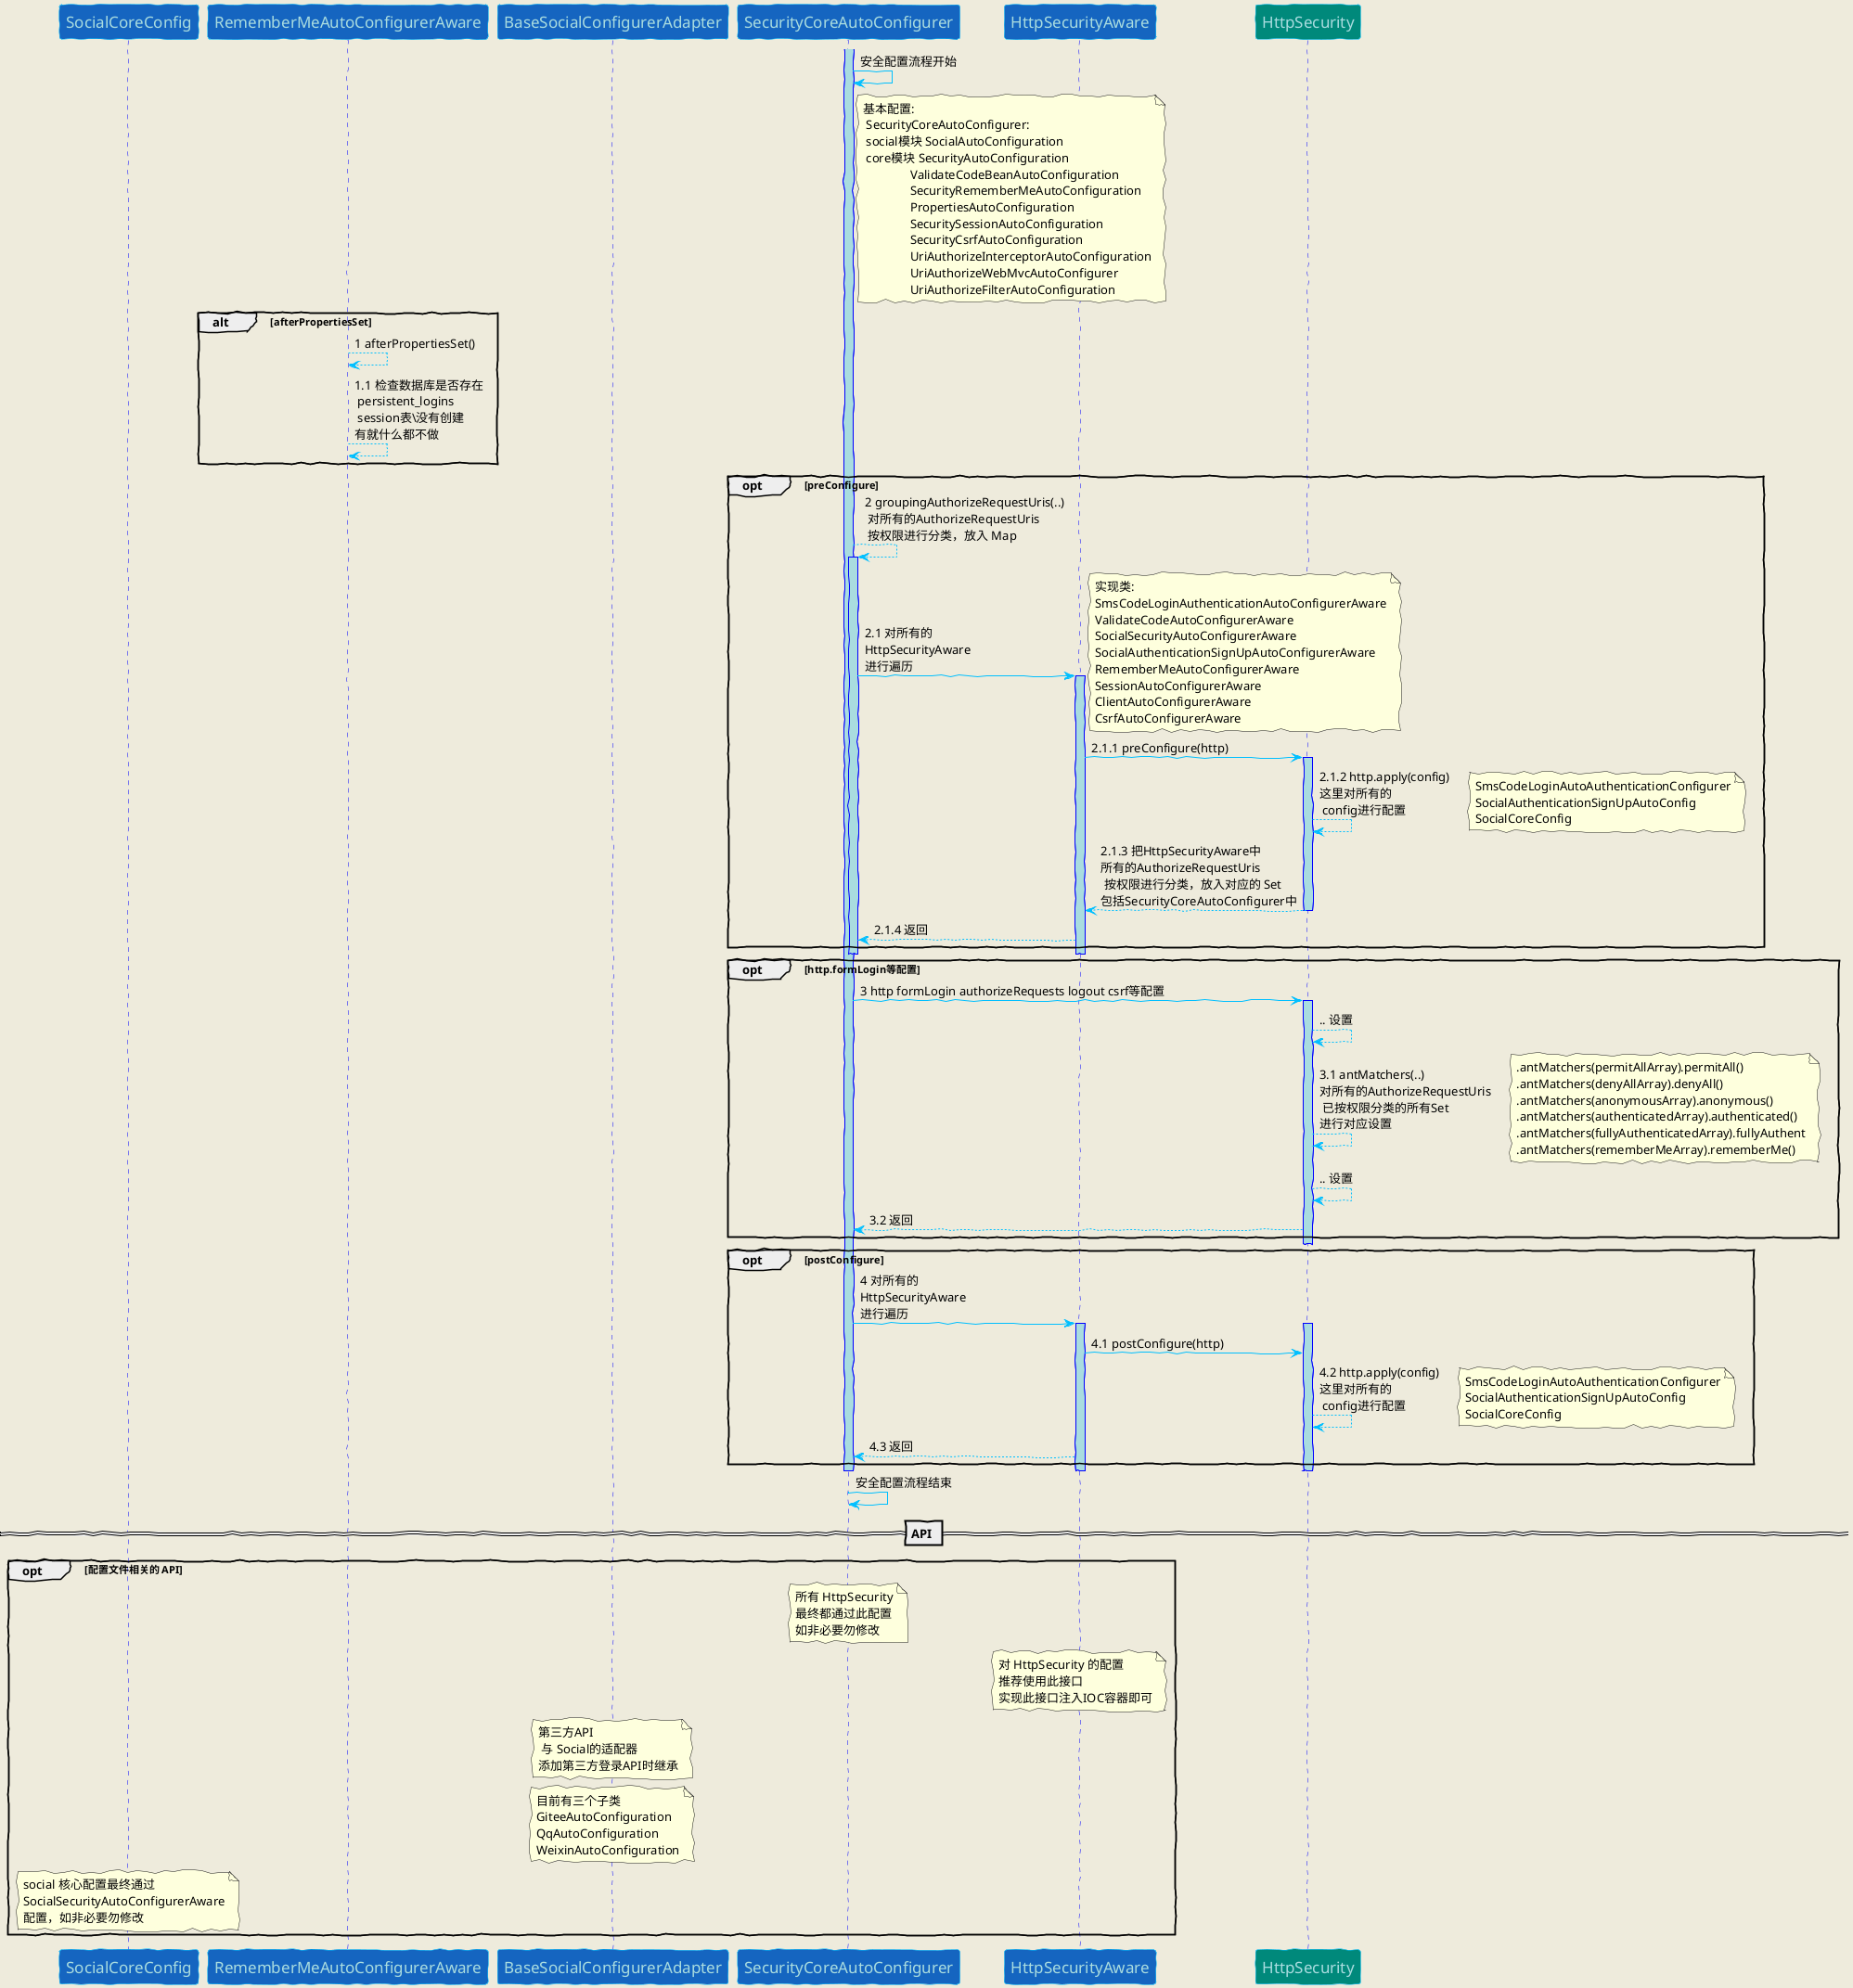 @startuml

skinparam backgroundColor #EEEBDC
skinparam handwritten true
skinparam sequence {
ArrowColor DeepSkyBlue
ActorBorderColor DeepSkyBlue
LifeLineBorderColor blue
LifeLineBackgroundColor #A9DCDF
ParticipantBorderColor DeepSkyBlue
ParticipantBackgroundColor #00897b
ParticipantFontName Impact
ParticipantFontSize 17
ParticipantFontColor #A9DCDF
ActorBackgroundColor aqua
ActorFontColor DeepSkyBlue
ActorFontSize 17
ActorFontName Aapex
}
participant "SocialCoreConfig"  #1565c0
participant "RememberMeAutoConfigurerAware"  #1565c0

participant "BaseSocialConfigurerAdapter"  #1565c0

participant "SecurityCoreAutoConfigurer" #1565c0
SecurityCoreAutoConfigurer -> SecurityCoreAutoConfigurer: 安全配置流程开始
note right SecurityCoreAutoConfigurer: 基本配置:\n SecurityCoreAutoConfigurer: \n\
 social模块 SocialAutoConfiguration\n core模块 SecurityAutoConfiguration\n\
               ValidateCodeBeanAutoConfiguration\n               SecurityRememberMeAutoConfiguration\n\
               PropertiesAutoConfiguration\n\                SecuritySessionAutoConfiguration\n\
               SecurityCsrfAutoConfiguration\n\                UriAuthorizeInterceptorAutoConfiguration\n\
               UriAuthorizeWebMvcAutoConfigurer\n\                UriAuthorizeFilterAutoConfiguration
alt afterPropertiesSet
RememberMeAutoConfigurerAware --> RememberMeAutoConfigurerAware: 1 afterPropertiesSet()
RememberMeAutoConfigurerAware --> RememberMeAutoConfigurerAware: 1.1 检查数据库是否存在\n persistent_logins\n session表\没有创建\n有就什么都不做
end
activate SecurityCoreAutoConfigurer
opt preConfigure
SecurityCoreAutoConfigurer --> SecurityCoreAutoConfigurer: 2 groupingAuthorizeRequestUris(..)\n 对所有的AuthorizeRequestUris\n 按权限进行分类，放入 Map
activate SecurityCoreAutoConfigurer
participant "HttpSecurityAware" #1565c0
SecurityCoreAutoConfigurer -> HttpSecurityAware: 2.1 对所有的\nHttpSecurityAware\n进行遍历
activate HttpSecurityAware
note right : 实现类:\n\
SmsCodeLoginAuthenticationAutoConfigurerAware\n\
ValidateCodeAutoConfigurerAware\n\
SocialSecurityAutoConfigurerAware\n\
SocialAuthenticationSignUpAutoConfigurerAware\n\
RememberMeAutoConfigurerAware\n\
SessionAutoConfigurerAware\n\
ClientAutoConfigurerAware\n\
CsrfAutoConfigurerAware
HttpSecurityAware -> HttpSecurity: 2.1.1 preConfigure(http)
activate HttpSecurity
HttpSecurity --> HttpSecurity: 2.1.2 http.apply(config)\n这里对所有的\n config进行配置
note right : SmsCodeLoginAutoAuthenticationConfigurer\n\
SocialAuthenticationSignUpAutoConfig\n\
SocialCoreConfig
HttpSecurity --> HttpSecurityAware: 2.1.3 把HttpSecurityAware中\n所有的AuthorizeRequestUris\n 按权限进行分类，放入对应的 Set\n包括SecurityCoreAutoConfigurer中
deactivate HttpSecurity
HttpSecurityAware --> SecurityCoreAutoConfigurer: 2.1.4 返回
end
deactivate HttpSecurityAware
deactivate SecurityCoreAutoConfigurer
opt http.formLogin等配置
SecurityCoreAutoConfigurer -> HttpSecurity: 3 http formLogin authorizeRequests logout csrf等配置
activate HttpSecurity
HttpSecurity --> HttpSecurity: .. 设置
HttpSecurity --> HttpSecurity: 3.1 antMatchers(..)\n对所有的AuthorizeRequestUris\n 已按权限分类的所有Set\n进行对应设置
note right : .antMatchers(permitAllArray).permitAll()\n\
.antMatchers(denyAllArray).denyAll()\n\
.antMatchers(anonymousArray).anonymous()\n\
.antMatchers(authenticatedArray).authenticated()\n\
.antMatchers(fullyAuthenticatedArray).fullyAuthent\n\
.antMatchers(rememberMeArray).rememberMe()
HttpSecurity --> HttpSecurity: .. 设置
HttpSecurity --> SecurityCoreAutoConfigurer: 3.2 返回
end
deactivate HttpSecurity
activate SecurityCoreAutoConfigurer
opt postConfigure
SecurityCoreAutoConfigurer -> HttpSecurityAware: 4 对所有的\nHttpSecurityAware\n进行遍历
activate HttpSecurityAware
activate HttpSecurity
HttpSecurityAware -> HttpSecurity: 4.1 postConfigure(http)
HttpSecurity --> HttpSecurity: 4.2 http.apply(config)\n这里对所有的\n config进行配置
note right : SmsCodeLoginAutoAuthenticationConfigurer\n\
SocialAuthenticationSignUpAutoConfig\n\
SocialCoreConfig

HttpSecurityAware --> SecurityCoreAutoConfigurer: 4.3 返回
end
deactivate HttpSecurity
deactivate HttpSecurityAware
deactivate SecurityCoreAutoConfigurer

deactivate SecurityCoreAutoConfigurer

SecurityCoreAutoConfigurer -> SecurityCoreAutoConfigurer: 安全配置流程结束

== API ==
opt 配置文件相关的 API
note over SecurityCoreAutoConfigurer: 所有 HttpSecurity\n最终都通过此配置\n如非必要勿修改
note over HttpSecurityAware: 对 HttpSecurity 的配置\n推荐使用此接口\n实现此接口注入IOC容器即可

note over BaseSocialConfigurerAdapter: 第三方API\n 与 Social的适配器\n添加第三方登录API时继承
note over BaseSocialConfigurerAdapter: 目前有三个子类\nGiteeAutoConfiguration\nQqAutoConfiguration\nWeixinAutoConfiguration
note over SocialCoreConfig: social 核心配置最终通过\nSocialSecurityAutoConfigurerAware\n配置，如非必要勿修改

end

@enduml